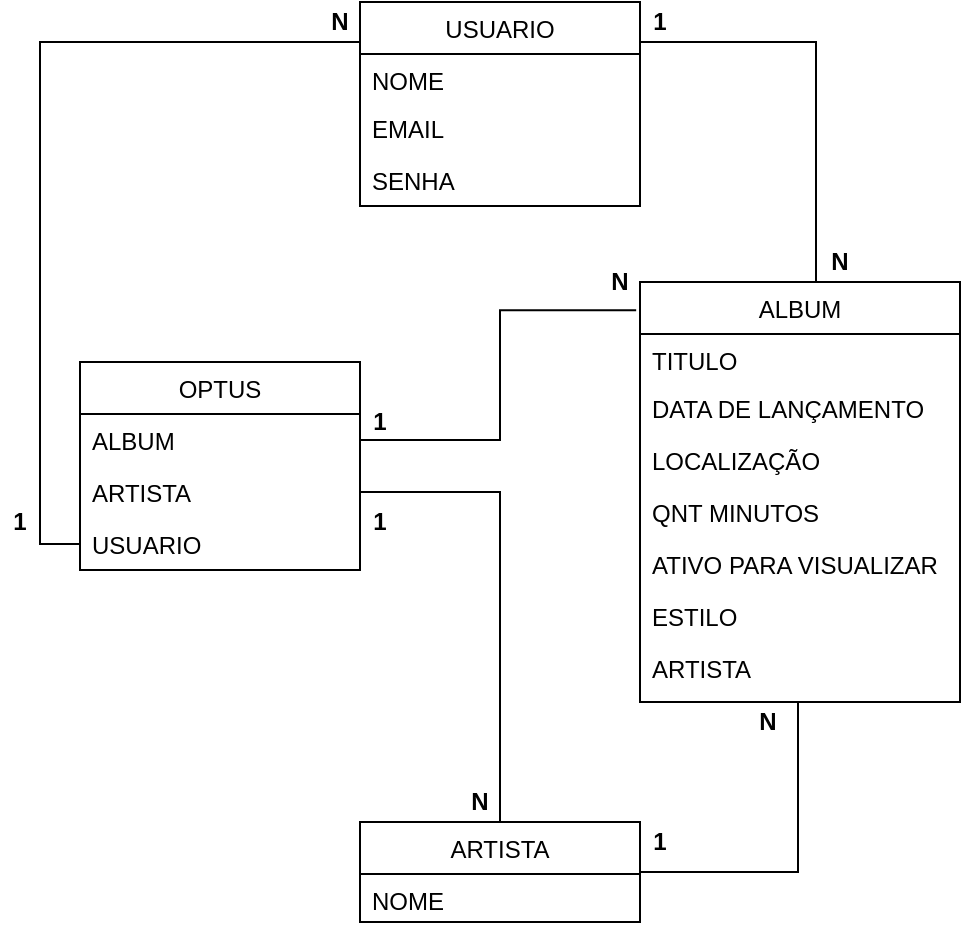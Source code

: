 <mxfile version="14.1.8" type="device"><diagram id="75FawXNawZqe3v6rpKv1" name="Página-1"><mxGraphModel dx="868" dy="520" grid="1" gridSize="10" guides="1" tooltips="1" connect="1" arrows="1" fold="1" page="1" pageScale="1" pageWidth="827" pageHeight="1169" math="0" shadow="0"><root><mxCell id="0"/><mxCell id="1" parent="0"/><mxCell id="KGoe9TekaJMzdqsTHRaP-2" value="OPTUS" style="swimlane;fontStyle=0;childLayout=stackLayout;horizontal=1;startSize=26;fillColor=none;horizontalStack=0;resizeParent=1;resizeParentMax=0;resizeLast=0;collapsible=1;marginBottom=0;" vertex="1" parent="1"><mxGeometry x="80" y="200" width="140" height="104" as="geometry"/></mxCell><mxCell id="KGoe9TekaJMzdqsTHRaP-3" value="ALBUM" style="text;strokeColor=none;fillColor=none;align=left;verticalAlign=top;spacingLeft=4;spacingRight=4;overflow=hidden;rotatable=0;points=[[0,0.5],[1,0.5]];portConstraint=eastwest;" vertex="1" parent="KGoe9TekaJMzdqsTHRaP-2"><mxGeometry y="26" width="140" height="26" as="geometry"/></mxCell><mxCell id="KGoe9TekaJMzdqsTHRaP-4" value="ARTISTA" style="text;strokeColor=none;fillColor=none;align=left;verticalAlign=top;spacingLeft=4;spacingRight=4;overflow=hidden;rotatable=0;points=[[0,0.5],[1,0.5]];portConstraint=eastwest;" vertex="1" parent="KGoe9TekaJMzdqsTHRaP-2"><mxGeometry y="52" width="140" height="26" as="geometry"/></mxCell><mxCell id="KGoe9TekaJMzdqsTHRaP-5" value="USUARIO" style="text;strokeColor=none;fillColor=none;align=left;verticalAlign=top;spacingLeft=4;spacingRight=4;overflow=hidden;rotatable=0;points=[[0,0.5],[1,0.5]];portConstraint=eastwest;" vertex="1" parent="KGoe9TekaJMzdqsTHRaP-2"><mxGeometry y="78" width="140" height="26" as="geometry"/></mxCell><mxCell id="bFvjrfDkrSSEVKBW4cwH-17" style="edgeStyle=orthogonalEdgeStyle;rounded=0;orthogonalLoop=1;jettySize=auto;html=1;exitX=1;exitY=0.25;exitDx=0;exitDy=0;entryX=0.55;entryY=0;entryDx=0;entryDy=0;entryPerimeter=0;endArrow=none;endFill=0;" edge="1" parent="1" source="KGoe9TekaJMzdqsTHRaP-6" target="KGoe9TekaJMzdqsTHRaP-10"><mxGeometry relative="1" as="geometry"><Array as="points"><mxPoint x="360" y="40"/><mxPoint x="448" y="40"/></Array></mxGeometry></mxCell><mxCell id="KGoe9TekaJMzdqsTHRaP-6" value="USUARIO" style="swimlane;fontStyle=0;childLayout=stackLayout;horizontal=1;startSize=26;fillColor=none;horizontalStack=0;resizeParent=1;resizeParentMax=0;resizeLast=0;collapsible=1;marginBottom=0;" vertex="1" parent="1"><mxGeometry x="220" y="20" width="140" height="102" as="geometry"/></mxCell><mxCell id="KGoe9TekaJMzdqsTHRaP-7" value="NOME" style="text;strokeColor=none;fillColor=none;align=left;verticalAlign=top;spacingLeft=4;spacingRight=4;overflow=hidden;rotatable=0;points=[[0,0.5],[1,0.5]];portConstraint=eastwest;" vertex="1" parent="KGoe9TekaJMzdqsTHRaP-6"><mxGeometry y="26" width="140" height="24" as="geometry"/></mxCell><mxCell id="KGoe9TekaJMzdqsTHRaP-8" value="EMAIL" style="text;strokeColor=none;fillColor=none;align=left;verticalAlign=top;spacingLeft=4;spacingRight=4;overflow=hidden;rotatable=0;points=[[0,0.5],[1,0.5]];portConstraint=eastwest;" vertex="1" parent="KGoe9TekaJMzdqsTHRaP-6"><mxGeometry y="50" width="140" height="26" as="geometry"/></mxCell><mxCell id="KGoe9TekaJMzdqsTHRaP-9" value="SENHA" style="text;strokeColor=none;fillColor=none;align=left;verticalAlign=top;spacingLeft=4;spacingRight=4;overflow=hidden;rotatable=0;points=[[0,0.5],[1,0.5]];portConstraint=eastwest;" vertex="1" parent="KGoe9TekaJMzdqsTHRaP-6"><mxGeometry y="76" width="140" height="26" as="geometry"/></mxCell><mxCell id="KGoe9TekaJMzdqsTHRaP-10" value="ALBUM" style="swimlane;fontStyle=0;childLayout=stackLayout;horizontal=1;startSize=26;fillColor=none;horizontalStack=0;resizeParent=1;resizeParentMax=0;resizeLast=0;collapsible=1;marginBottom=0;" vertex="1" parent="1"><mxGeometry x="360" y="160" width="160" height="210" as="geometry"/></mxCell><mxCell id="KGoe9TekaJMzdqsTHRaP-11" value="TITULO" style="text;strokeColor=none;fillColor=none;align=left;verticalAlign=top;spacingLeft=4;spacingRight=4;overflow=hidden;rotatable=0;points=[[0,0.5],[1,0.5]];portConstraint=eastwest;" vertex="1" parent="KGoe9TekaJMzdqsTHRaP-10"><mxGeometry y="26" width="160" height="24" as="geometry"/></mxCell><mxCell id="KGoe9TekaJMzdqsTHRaP-12" value="DATA DE LANÇAMENTO" style="text;strokeColor=none;fillColor=none;align=left;verticalAlign=top;spacingLeft=4;spacingRight=4;overflow=hidden;rotatable=0;points=[[0,0.5],[1,0.5]];portConstraint=eastwest;" vertex="1" parent="KGoe9TekaJMzdqsTHRaP-10"><mxGeometry y="50" width="160" height="26" as="geometry"/></mxCell><mxCell id="bFvjrfDkrSSEVKBW4cwH-1" value="LOCALIZAÇÃO" style="text;strokeColor=none;fillColor=none;align=left;verticalAlign=top;spacingLeft=4;spacingRight=4;overflow=hidden;rotatable=0;points=[[0,0.5],[1,0.5]];portConstraint=eastwest;" vertex="1" parent="KGoe9TekaJMzdqsTHRaP-10"><mxGeometry y="76" width="160" height="26" as="geometry"/></mxCell><mxCell id="bFvjrfDkrSSEVKBW4cwH-2" value="QNT MINUTOS" style="text;strokeColor=none;fillColor=none;align=left;verticalAlign=top;spacingLeft=4;spacingRight=4;overflow=hidden;rotatable=0;points=[[0,0.5],[1,0.5]];portConstraint=eastwest;" vertex="1" parent="KGoe9TekaJMzdqsTHRaP-10"><mxGeometry y="102" width="160" height="26" as="geometry"/></mxCell><mxCell id="bFvjrfDkrSSEVKBW4cwH-3" value="ATIVO PARA VISUALIZAR" style="text;strokeColor=none;fillColor=none;align=left;verticalAlign=top;spacingLeft=4;spacingRight=4;overflow=hidden;rotatable=0;points=[[0,0.5],[1,0.5]];portConstraint=eastwest;" vertex="1" parent="KGoe9TekaJMzdqsTHRaP-10"><mxGeometry y="128" width="160" height="26" as="geometry"/></mxCell><mxCell id="bFvjrfDkrSSEVKBW4cwH-4" value="ESTILO" style="text;strokeColor=none;fillColor=none;align=left;verticalAlign=top;spacingLeft=4;spacingRight=4;overflow=hidden;rotatable=0;points=[[0,0.5],[1,0.5]];portConstraint=eastwest;" vertex="1" parent="KGoe9TekaJMzdqsTHRaP-10"><mxGeometry y="154" width="160" height="26" as="geometry"/></mxCell><mxCell id="KGoe9TekaJMzdqsTHRaP-13" value="ARTISTA" style="text;strokeColor=none;fillColor=none;align=left;verticalAlign=top;spacingLeft=4;spacingRight=4;overflow=hidden;rotatable=0;points=[[0,0.5],[1,0.5]];portConstraint=eastwest;" vertex="1" parent="KGoe9TekaJMzdqsTHRaP-10"><mxGeometry y="180" width="160" height="30" as="geometry"/></mxCell><mxCell id="bFvjrfDkrSSEVKBW4cwH-11" style="edgeStyle=orthogonalEdgeStyle;rounded=0;orthogonalLoop=1;jettySize=auto;html=1;exitX=1;exitY=0.5;exitDx=0;exitDy=0;endArrow=none;endFill=0;" edge="1" parent="1" source="bFvjrfDkrSSEVKBW4cwH-6"><mxGeometry relative="1" as="geometry"><mxPoint x="439" y="370" as="targetPoint"/><Array as="points"><mxPoint x="439" y="455"/></Array></mxGeometry></mxCell><mxCell id="bFvjrfDkrSSEVKBW4cwH-6" value="ARTISTA" style="swimlane;fontStyle=0;childLayout=stackLayout;horizontal=1;startSize=26;fillColor=none;horizontalStack=0;resizeParent=1;resizeParentMax=0;resizeLast=0;collapsible=1;marginBottom=0;" vertex="1" parent="1"><mxGeometry x="220" y="430" width="140" height="50" as="geometry"/></mxCell><mxCell id="bFvjrfDkrSSEVKBW4cwH-7" value="NOME" style="text;strokeColor=none;fillColor=none;align=left;verticalAlign=top;spacingLeft=4;spacingRight=4;overflow=hidden;rotatable=0;points=[[0,0.5],[1,0.5]];portConstraint=eastwest;" vertex="1" parent="bFvjrfDkrSSEVKBW4cwH-6"><mxGeometry y="26" width="140" height="24" as="geometry"/></mxCell><mxCell id="bFvjrfDkrSSEVKBW4cwH-13" style="edgeStyle=orthogonalEdgeStyle;rounded=0;orthogonalLoop=1;jettySize=auto;html=1;exitX=1;exitY=0.5;exitDx=0;exitDy=0;entryX=-0.012;entryY=0.067;entryDx=0;entryDy=0;entryPerimeter=0;endArrow=none;endFill=0;" edge="1" parent="1" source="KGoe9TekaJMzdqsTHRaP-3" target="KGoe9TekaJMzdqsTHRaP-10"><mxGeometry relative="1" as="geometry"/></mxCell><mxCell id="bFvjrfDkrSSEVKBW4cwH-14" style="edgeStyle=orthogonalEdgeStyle;rounded=0;orthogonalLoop=1;jettySize=auto;html=1;exitX=1;exitY=0.5;exitDx=0;exitDy=0;entryX=0.5;entryY=0;entryDx=0;entryDy=0;endArrow=none;endFill=0;" edge="1" parent="1" source="KGoe9TekaJMzdqsTHRaP-4" target="bFvjrfDkrSSEVKBW4cwH-6"><mxGeometry relative="1" as="geometry"/></mxCell><mxCell id="bFvjrfDkrSSEVKBW4cwH-15" style="edgeStyle=orthogonalEdgeStyle;rounded=0;orthogonalLoop=1;jettySize=auto;html=1;exitX=0;exitY=0.5;exitDx=0;exitDy=0;endArrow=none;endFill=0;" edge="1" parent="1" source="KGoe9TekaJMzdqsTHRaP-5"><mxGeometry relative="1" as="geometry"><mxPoint x="220" y="40" as="targetPoint"/><Array as="points"><mxPoint x="60" y="291"/><mxPoint x="60" y="40"/><mxPoint x="217" y="40"/></Array></mxGeometry></mxCell><mxCell id="VPAbAcMHErBIxH0RK_57-1" value="&lt;b&gt;1&lt;/b&gt;" style="text;html=1;strokeColor=none;fillColor=none;align=center;verticalAlign=middle;whiteSpace=wrap;rounded=0;" vertex="1" parent="1"><mxGeometry x="220" y="220" width="20" height="20" as="geometry"/></mxCell><mxCell id="VPAbAcMHErBIxH0RK_57-2" value="&lt;b&gt;N&lt;/b&gt;" style="text;html=1;strokeColor=none;fillColor=none;align=center;verticalAlign=middle;whiteSpace=wrap;rounded=0;" vertex="1" parent="1"><mxGeometry x="340" y="150" width="20" height="20" as="geometry"/></mxCell><mxCell id="VPAbAcMHErBIxH0RK_57-3" value="&lt;b&gt;1&lt;/b&gt;" style="text;html=1;strokeColor=none;fillColor=none;align=center;verticalAlign=middle;whiteSpace=wrap;rounded=0;" vertex="1" parent="1"><mxGeometry x="360" y="430" width="20" height="20" as="geometry"/></mxCell><mxCell id="VPAbAcMHErBIxH0RK_57-4" value="&lt;b&gt;N&lt;/b&gt;" style="text;html=1;strokeColor=none;fillColor=none;align=center;verticalAlign=middle;whiteSpace=wrap;rounded=0;" vertex="1" parent="1"><mxGeometry x="414" y="370" width="20" height="20" as="geometry"/></mxCell><mxCell id="VPAbAcMHErBIxH0RK_57-5" value="&lt;b&gt;N&lt;/b&gt;" style="text;html=1;strokeColor=none;fillColor=none;align=center;verticalAlign=middle;whiteSpace=wrap;rounded=0;" vertex="1" parent="1"><mxGeometry x="200" y="20" width="20" height="20" as="geometry"/></mxCell><mxCell id="VPAbAcMHErBIxH0RK_57-6" value="&lt;b&gt;N&lt;/b&gt;" style="text;html=1;strokeColor=none;fillColor=none;align=center;verticalAlign=middle;whiteSpace=wrap;rounded=0;" vertex="1" parent="1"><mxGeometry x="450" y="140" width="20" height="20" as="geometry"/></mxCell><mxCell id="VPAbAcMHErBIxH0RK_57-7" value="&lt;b&gt;1&lt;/b&gt;" style="text;html=1;strokeColor=none;fillColor=none;align=center;verticalAlign=middle;whiteSpace=wrap;rounded=0;" vertex="1" parent="1"><mxGeometry x="220" y="270" width="20" height="20" as="geometry"/></mxCell><mxCell id="VPAbAcMHErBIxH0RK_57-8" value="&lt;b&gt;1&lt;/b&gt;" style="text;html=1;strokeColor=none;fillColor=none;align=center;verticalAlign=middle;whiteSpace=wrap;rounded=0;" vertex="1" parent="1"><mxGeometry x="40" y="270" width="20" height="20" as="geometry"/></mxCell><mxCell id="VPAbAcMHErBIxH0RK_57-9" value="&lt;b&gt;1&lt;/b&gt;" style="text;html=1;strokeColor=none;fillColor=none;align=center;verticalAlign=middle;whiteSpace=wrap;rounded=0;" vertex="1" parent="1"><mxGeometry x="360" y="20" width="20" height="20" as="geometry"/></mxCell><mxCell id="VPAbAcMHErBIxH0RK_57-10" value="&lt;b&gt;N&lt;/b&gt;" style="text;html=1;strokeColor=none;fillColor=none;align=center;verticalAlign=middle;whiteSpace=wrap;rounded=0;" vertex="1" parent="1"><mxGeometry x="270" y="410" width="20" height="20" as="geometry"/></mxCell></root></mxGraphModel></diagram></mxfile>